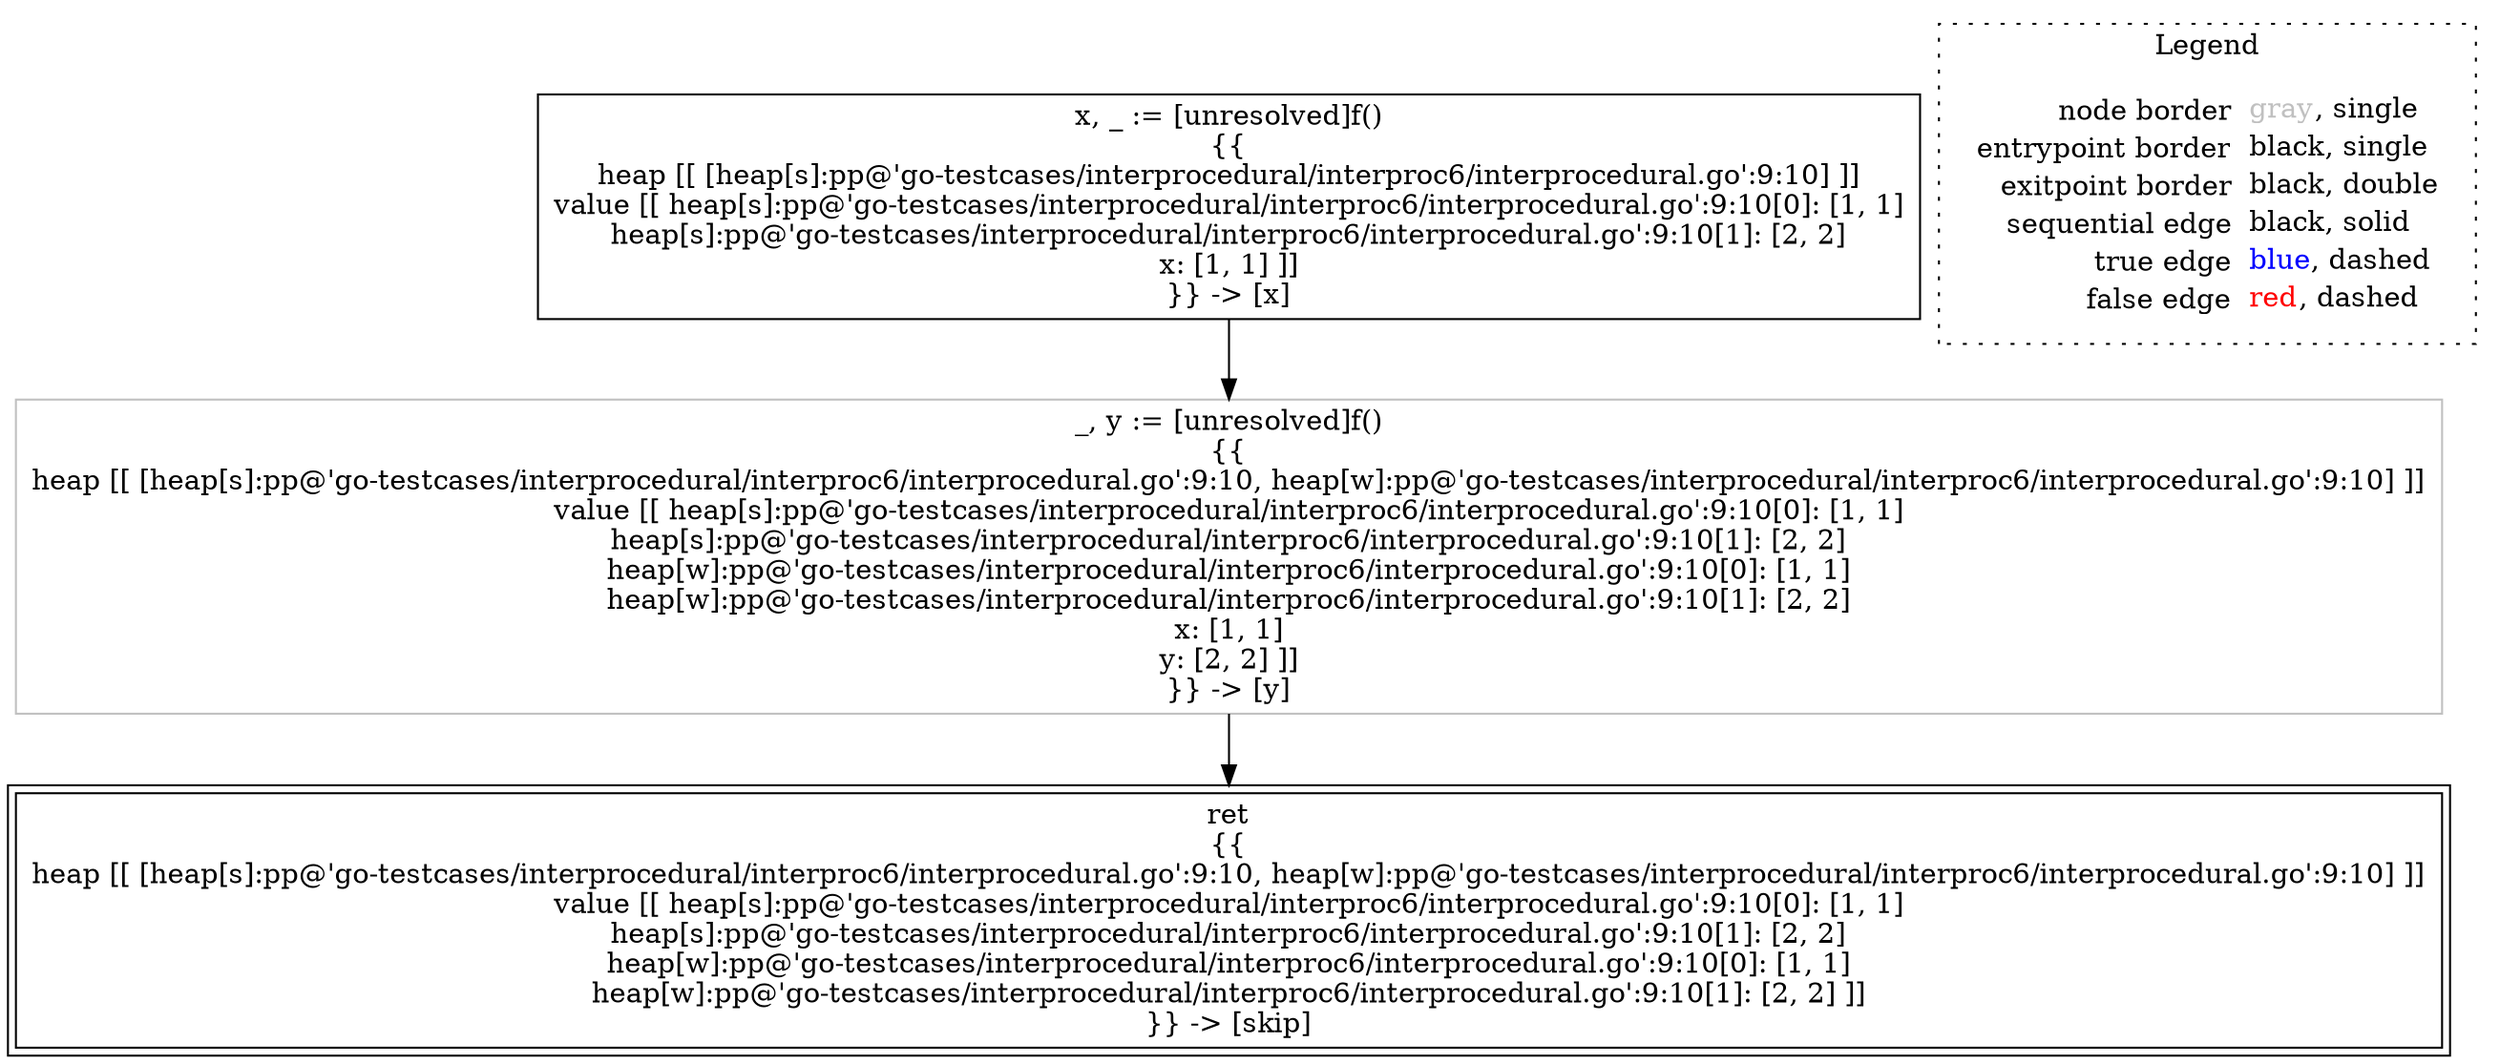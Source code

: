 digraph {
	"node0" [shape="rect",color="black",label=<x, _ := [unresolved]f()<BR/>{{<BR/>heap [[ [heap[s]:pp@'go-testcases/interprocedural/interproc6/interprocedural.go':9:10] ]]<BR/>value [[ heap[s]:pp@'go-testcases/interprocedural/interproc6/interprocedural.go':9:10[0]: [1, 1]<BR/>heap[s]:pp@'go-testcases/interprocedural/interproc6/interprocedural.go':9:10[1]: [2, 2]<BR/>x: [1, 1] ]]<BR/>}} -&gt; [x]>];
	"node1" [shape="rect",color="gray",label=<_, y := [unresolved]f()<BR/>{{<BR/>heap [[ [heap[s]:pp@'go-testcases/interprocedural/interproc6/interprocedural.go':9:10, heap[w]:pp@'go-testcases/interprocedural/interproc6/interprocedural.go':9:10] ]]<BR/>value [[ heap[s]:pp@'go-testcases/interprocedural/interproc6/interprocedural.go':9:10[0]: [1, 1]<BR/>heap[s]:pp@'go-testcases/interprocedural/interproc6/interprocedural.go':9:10[1]: [2, 2]<BR/>heap[w]:pp@'go-testcases/interprocedural/interproc6/interprocedural.go':9:10[0]: [1, 1]<BR/>heap[w]:pp@'go-testcases/interprocedural/interproc6/interprocedural.go':9:10[1]: [2, 2]<BR/>x: [1, 1]<BR/>y: [2, 2] ]]<BR/>}} -&gt; [y]>];
	"node2" [shape="rect",color="black",peripheries="2",label=<ret<BR/>{{<BR/>heap [[ [heap[s]:pp@'go-testcases/interprocedural/interproc6/interprocedural.go':9:10, heap[w]:pp@'go-testcases/interprocedural/interproc6/interprocedural.go':9:10] ]]<BR/>value [[ heap[s]:pp@'go-testcases/interprocedural/interproc6/interprocedural.go':9:10[0]: [1, 1]<BR/>heap[s]:pp@'go-testcases/interprocedural/interproc6/interprocedural.go':9:10[1]: [2, 2]<BR/>heap[w]:pp@'go-testcases/interprocedural/interproc6/interprocedural.go':9:10[0]: [1, 1]<BR/>heap[w]:pp@'go-testcases/interprocedural/interproc6/interprocedural.go':9:10[1]: [2, 2] ]]<BR/>}} -&gt; [skip]>];
	"node0" -> "node1" [color="black"];
	"node1" -> "node2" [color="black"];
subgraph cluster_legend {
	label="Legend";
	style=dotted;
	node [shape=plaintext];
	"legend" [label=<<table border="0" cellpadding="2" cellspacing="0" cellborder="0"><tr><td align="right">node border&nbsp;</td><td align="left"><font color="gray">gray</font>, single</td></tr><tr><td align="right">entrypoint border&nbsp;</td><td align="left"><font color="black">black</font>, single</td></tr><tr><td align="right">exitpoint border&nbsp;</td><td align="left"><font color="black">black</font>, double</td></tr><tr><td align="right">sequential edge&nbsp;</td><td align="left"><font color="black">black</font>, solid</td></tr><tr><td align="right">true edge&nbsp;</td><td align="left"><font color="blue">blue</font>, dashed</td></tr><tr><td align="right">false edge&nbsp;</td><td align="left"><font color="red">red</font>, dashed</td></tr></table>>];
}

}
